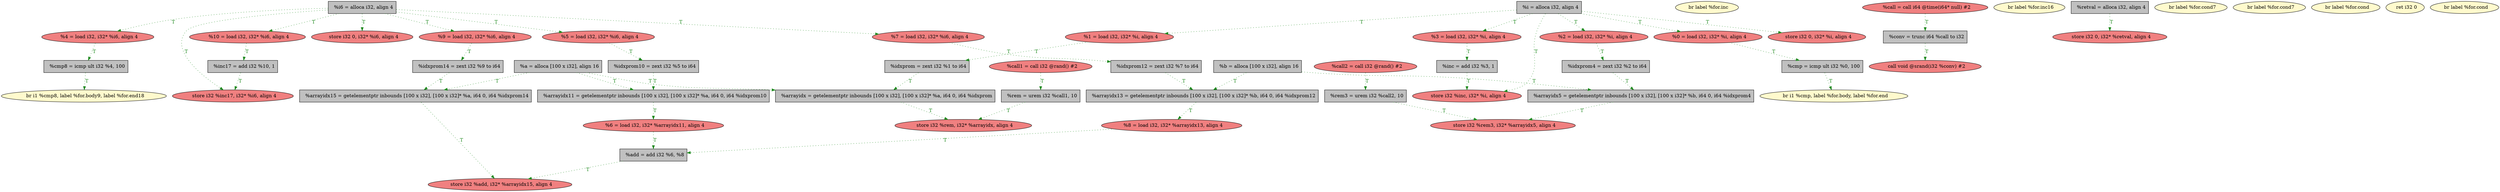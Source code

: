 
digraph G {


node54 [fillcolor=grey,label="  %cmp8 = icmp ult i32 %4, 100",shape=rectangle,style=filled ]
node51 [fillcolor=lightcoral,label="  %1 = load i32, i32* %i, align 4",shape=ellipse,style=filled ]
node48 [fillcolor=lightcoral,label="  store i32 %inc, i32* %i, align 4",shape=ellipse,style=filled ]
node44 [fillcolor=grey,label="  %arrayidx = getelementptr inbounds [100 x i32], [100 x i32]* %a, i64 0, i64 %idxprom",shape=rectangle,style=filled ]
node43 [fillcolor=grey,label="  %idxprom = zext i32 %1 to i64",shape=rectangle,style=filled ]
node45 [fillcolor=lightcoral,label="  store i32 %rem, i32* %arrayidx, align 4",shape=ellipse,style=filled ]
node42 [fillcolor=lemonchiffon,label="  br label %for.inc",shape=ellipse,style=filled ]
node39 [fillcolor=lightcoral,label="  %9 = load i32, i32* %i6, align 4",shape=ellipse,style=filled ]
node37 [fillcolor=grey,label="  %conv = trunc i64 %call to i32",shape=rectangle,style=filled ]
node9 [fillcolor=lightcoral,label="  %7 = load i32, i32* %i6, align 4",shape=ellipse,style=filled ]
node52 [fillcolor=grey,label="  %inc = add i32 %3, 1",shape=rectangle,style=filled ]
node36 [fillcolor=grey,label="  %i = alloca i32, align 4",shape=rectangle,style=filled ]
node23 [fillcolor=lightcoral,label="  %call = call i64 @time(i64* null) #2",shape=ellipse,style=filled ]
node7 [fillcolor=grey,label="  %arrayidx13 = getelementptr inbounds [100 x i32], [100 x i32]* %b, i64 0, i64 %idxprom12",shape=rectangle,style=filled ]
node6 [fillcolor=lemonchiffon,label="  br label %for.inc16",shape=ellipse,style=filled ]
node14 [fillcolor=lightcoral,label="  %call1 = call i32 @rand() #2",shape=ellipse,style=filled ]
node1 [fillcolor=lightcoral,label="  store i32 %inc17, i32* %i6, align 4",shape=ellipse,style=filled ]
node13 [fillcolor=grey,label="  %rem = urem i32 %call1, 10",shape=rectangle,style=filled ]
node41 [fillcolor=lightcoral,label="  store i32 0, i32* %retval, align 4",shape=ellipse,style=filled ]
node12 [fillcolor=lightcoral,label="  %5 = load i32, i32* %i6, align 4",shape=ellipse,style=filled ]
node40 [fillcolor=lemonchiffon,label="  br label %for.cond7",shape=ellipse,style=filled ]
node32 [fillcolor=grey,label="  %arrayidx15 = getelementptr inbounds [100 x i32], [100 x i32]* %a, i64 0, i64 %idxprom14",shape=rectangle,style=filled ]
node3 [fillcolor=lightcoral,label="  %10 = load i32, i32* %i6, align 4",shape=ellipse,style=filled ]
node5 [fillcolor=grey,label="  %add = add i32 %6, %8",shape=rectangle,style=filled ]
node11 [fillcolor=lightcoral,label="  %8 = load i32, i32* %arrayidx13, align 4",shape=ellipse,style=filled ]
node24 [fillcolor=lightcoral,label="  call void @srand(i32 %conv) #2",shape=ellipse,style=filled ]
node49 [fillcolor=lightcoral,label="  %2 = load i32, i32* %i, align 4",shape=ellipse,style=filled ]
node0 [fillcolor=lemonchiffon,label="  br label %for.cond7",shape=ellipse,style=filled ]
node15 [fillcolor=lightcoral,label="  %6 = load i32, i32* %arrayidx11, align 4",shape=ellipse,style=filled ]
node47 [fillcolor=grey,label="  %arrayidx11 = getelementptr inbounds [100 x i32], [100 x i32]* %a, i64 0, i64 %idxprom10",shape=rectangle,style=filled ]
node8 [fillcolor=grey,label="  %idxprom12 = zext i32 %7 to i64",shape=rectangle,style=filled ]
node16 [fillcolor=grey,label="  %cmp = icmp ult i32 %0, 100",shape=rectangle,style=filled ]
node27 [fillcolor=grey,label="  %retval = alloca i32, align 4",shape=rectangle,style=filled ]
node17 [fillcolor=lemonchiffon,label="  br label %for.cond",shape=ellipse,style=filled ]
node31 [fillcolor=lemonchiffon,label="  br i1 %cmp8, label %for.body9, label %for.end18",shape=ellipse,style=filled ]
node18 [fillcolor=lightcoral,label="  %call2 = call i32 @rand() #2",shape=ellipse,style=filled ]
node4 [fillcolor=grey,label="  %idxprom14 = zext i32 %9 to i64",shape=rectangle,style=filled ]
node19 [fillcolor=lightcoral,label="  store i32 %rem3, i32* %arrayidx5, align 4",shape=ellipse,style=filled ]
node26 [fillcolor=lightcoral,label="  %0 = load i32, i32* %i, align 4",shape=ellipse,style=filled ]
node20 [fillcolor=lemonchiffon,label="  ret i32 0",shape=ellipse,style=filled ]
node29 [fillcolor=lemonchiffon,label="  br i1 %cmp, label %for.body, label %for.end",shape=ellipse,style=filled ]
node21 [fillcolor=lightcoral,label="  store i32 %add, i32* %arrayidx15, align 4",shape=ellipse,style=filled ]
node35 [fillcolor=lightcoral,label="  %4 = load i32, i32* %i6, align 4",shape=ellipse,style=filled ]
node50 [fillcolor=grey,label="  %b = alloca [100 x i32], align 16",shape=rectangle,style=filled ]
node22 [fillcolor=lightcoral,label="  store i32 0, i32* %i, align 4",shape=ellipse,style=filled ]
node53 [fillcolor=lemonchiffon,label="  br label %for.cond",shape=ellipse,style=filled ]
node38 [fillcolor=grey,label="  %arrayidx5 = getelementptr inbounds [100 x i32], [100 x i32]* %b, i64 0, i64 %idxprom4",shape=rectangle,style=filled ]
node33 [fillcolor=grey,label="  %i6 = alloca i32, align 4",shape=rectangle,style=filled ]
node2 [fillcolor=grey,label="  %inc17 = add i32 %10, 1",shape=rectangle,style=filled ]
node25 [fillcolor=grey,label="  %a = alloca [100 x i32], align 16",shape=rectangle,style=filled ]
node28 [fillcolor=lightcoral,label="  %3 = load i32, i32* %i, align 4",shape=ellipse,style=filled ]
node30 [fillcolor=lightcoral,label="  store i32 0, i32* %i6, align 4",shape=ellipse,style=filled ]
node46 [fillcolor=grey,label="  %rem3 = urem i32 %call2, 10",shape=rectangle,style=filled ]
node10 [fillcolor=grey,label="  %idxprom10 = zext i32 %5 to i64",shape=rectangle,style=filled ]
node34 [fillcolor=grey,label="  %idxprom4 = zext i32 %2 to i64",shape=rectangle,style=filled ]

node52->node48 [style=dotted,color=forestgreen,label="T",fontcolor=forestgreen ]
node26->node16 [style=dotted,color=forestgreen,label="T",fontcolor=forestgreen ]
node33->node1 [style=dotted,color=forestgreen,label="T",fontcolor=forestgreen ]
node39->node4 [style=dotted,color=forestgreen,label="T",fontcolor=forestgreen ]
node28->node52 [style=dotted,color=forestgreen,label="T",fontcolor=forestgreen ]
node43->node44 [style=dotted,color=forestgreen,label="T",fontcolor=forestgreen ]
node13->node45 [style=dotted,color=forestgreen,label="T",fontcolor=forestgreen ]
node2->node1 [style=dotted,color=forestgreen,label="T",fontcolor=forestgreen ]
node23->node37 [style=dotted,color=forestgreen,label="T",fontcolor=forestgreen ]
node33->node30 [style=dotted,color=forestgreen,label="T",fontcolor=forestgreen ]
node25->node32 [style=dotted,color=forestgreen,label="T",fontcolor=forestgreen ]
node33->node3 [style=dotted,color=forestgreen,label="T",fontcolor=forestgreen ]
node36->node28 [style=dotted,color=forestgreen,label="T",fontcolor=forestgreen ]
node36->node26 [style=dotted,color=forestgreen,label="T",fontcolor=forestgreen ]
node36->node22 [style=dotted,color=forestgreen,label="T",fontcolor=forestgreen ]
node33->node39 [style=dotted,color=forestgreen,label="T",fontcolor=forestgreen ]
node33->node12 [style=dotted,color=forestgreen,label="T",fontcolor=forestgreen ]
node47->node15 [style=dotted,color=forestgreen,label="T",fontcolor=forestgreen ]
node32->node21 [style=dotted,color=forestgreen,label="T",fontcolor=forestgreen ]
node9->node8 [style=dotted,color=forestgreen,label="T",fontcolor=forestgreen ]
node54->node31 [style=dotted,color=forestgreen,label="T",fontcolor=forestgreen ]
node8->node7 [style=dotted,color=forestgreen,label="T",fontcolor=forestgreen ]
node4->node32 [style=dotted,color=forestgreen,label="T",fontcolor=forestgreen ]
node10->node47 [style=dotted,color=forestgreen,label="T",fontcolor=forestgreen ]
node16->node29 [style=dotted,color=forestgreen,label="T",fontcolor=forestgreen ]
node15->node5 [style=dotted,color=forestgreen,label="T",fontcolor=forestgreen ]
node7->node11 [style=dotted,color=forestgreen,label="T",fontcolor=forestgreen ]
node18->node46 [style=dotted,color=forestgreen,label="T",fontcolor=forestgreen ]
node50->node38 [style=dotted,color=forestgreen,label="T",fontcolor=forestgreen ]
node44->node45 [style=dotted,color=forestgreen,label="T",fontcolor=forestgreen ]
node27->node41 [style=dotted,color=forestgreen,label="T",fontcolor=forestgreen ]
node35->node54 [style=dotted,color=forestgreen,label="T",fontcolor=forestgreen ]
node51->node43 [style=dotted,color=forestgreen,label="T",fontcolor=forestgreen ]
node5->node21 [style=dotted,color=forestgreen,label="T",fontcolor=forestgreen ]
node25->node47 [style=dotted,color=forestgreen,label="T",fontcolor=forestgreen ]
node38->node19 [style=dotted,color=forestgreen,label="T",fontcolor=forestgreen ]
node37->node24 [style=dotted,color=forestgreen,label="T",fontcolor=forestgreen ]
node12->node10 [style=dotted,color=forestgreen,label="T",fontcolor=forestgreen ]
node3->node2 [style=dotted,color=forestgreen,label="T",fontcolor=forestgreen ]
node11->node5 [style=dotted,color=forestgreen,label="T",fontcolor=forestgreen ]
node46->node19 [style=dotted,color=forestgreen,label="T",fontcolor=forestgreen ]
node34->node38 [style=dotted,color=forestgreen,label="T",fontcolor=forestgreen ]
node36->node48 [style=dotted,color=forestgreen,label="T",fontcolor=forestgreen ]
node50->node7 [style=dotted,color=forestgreen,label="T",fontcolor=forestgreen ]
node33->node9 [style=dotted,color=forestgreen,label="T",fontcolor=forestgreen ]
node36->node51 [style=dotted,color=forestgreen,label="T",fontcolor=forestgreen ]
node25->node44 [style=dotted,color=forestgreen,label="T",fontcolor=forestgreen ]
node33->node35 [style=dotted,color=forestgreen,label="T",fontcolor=forestgreen ]
node49->node34 [style=dotted,color=forestgreen,label="T",fontcolor=forestgreen ]
node36->node49 [style=dotted,color=forestgreen,label="T",fontcolor=forestgreen ]
node14->node13 [style=dotted,color=forestgreen,label="T",fontcolor=forestgreen ]


}
